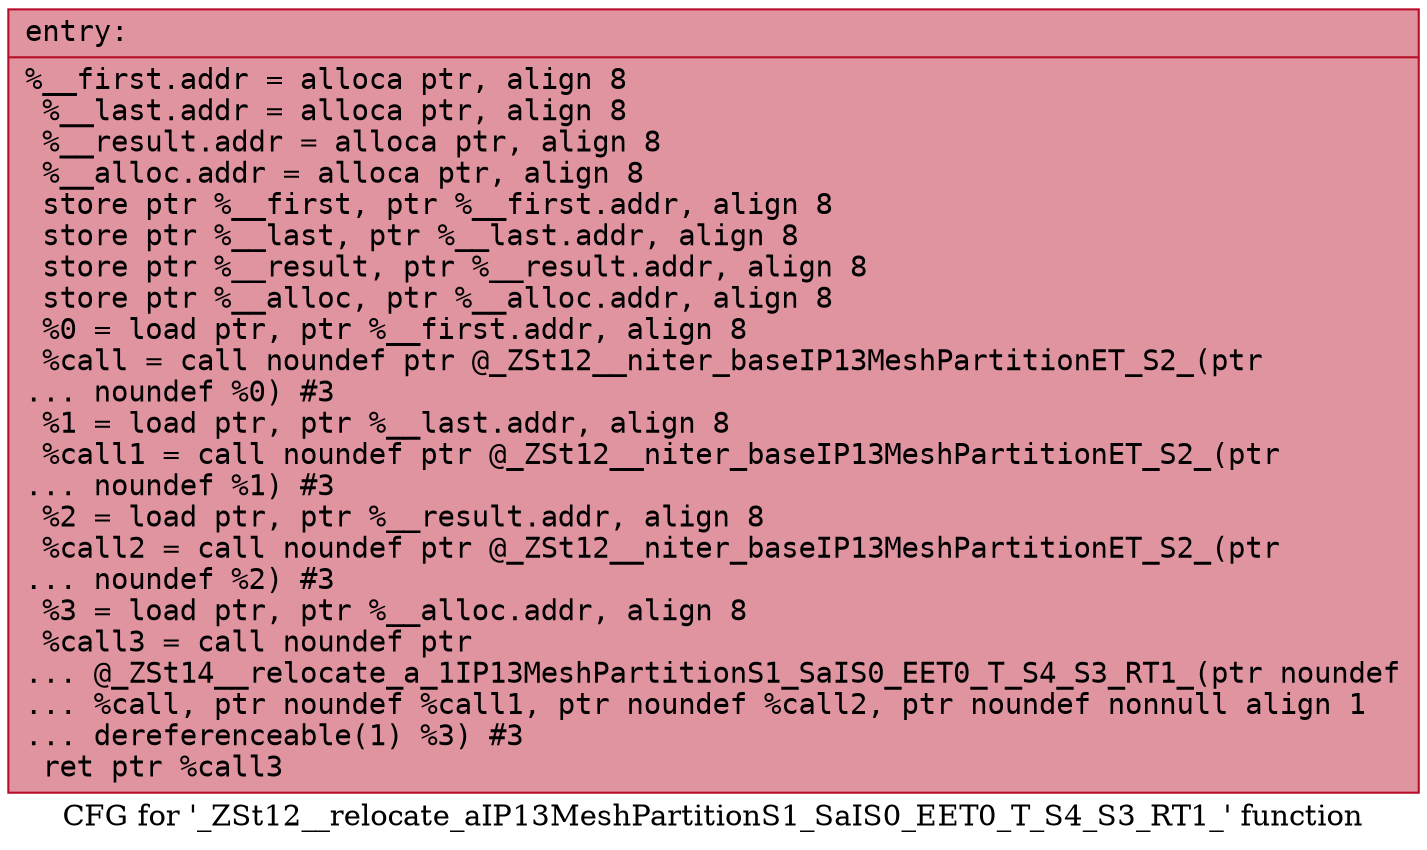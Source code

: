 digraph "CFG for '_ZSt12__relocate_aIP13MeshPartitionS1_SaIS0_EET0_T_S4_S3_RT1_' function" {
	label="CFG for '_ZSt12__relocate_aIP13MeshPartitionS1_SaIS0_EET0_T_S4_S3_RT1_' function";

	Node0x55dab48429c0 [shape=record,color="#b70d28ff", style=filled, fillcolor="#b70d2870" fontname="Courier",label="{entry:\l|  %__first.addr = alloca ptr, align 8\l  %__last.addr = alloca ptr, align 8\l  %__result.addr = alloca ptr, align 8\l  %__alloc.addr = alloca ptr, align 8\l  store ptr %__first, ptr %__first.addr, align 8\l  store ptr %__last, ptr %__last.addr, align 8\l  store ptr %__result, ptr %__result.addr, align 8\l  store ptr %__alloc, ptr %__alloc.addr, align 8\l  %0 = load ptr, ptr %__first.addr, align 8\l  %call = call noundef ptr @_ZSt12__niter_baseIP13MeshPartitionET_S2_(ptr\l... noundef %0) #3\l  %1 = load ptr, ptr %__last.addr, align 8\l  %call1 = call noundef ptr @_ZSt12__niter_baseIP13MeshPartitionET_S2_(ptr\l... noundef %1) #3\l  %2 = load ptr, ptr %__result.addr, align 8\l  %call2 = call noundef ptr @_ZSt12__niter_baseIP13MeshPartitionET_S2_(ptr\l... noundef %2) #3\l  %3 = load ptr, ptr %__alloc.addr, align 8\l  %call3 = call noundef ptr\l... @_ZSt14__relocate_a_1IP13MeshPartitionS1_SaIS0_EET0_T_S4_S3_RT1_(ptr noundef\l... %call, ptr noundef %call1, ptr noundef %call2, ptr noundef nonnull align 1\l... dereferenceable(1) %3) #3\l  ret ptr %call3\l}"];
}
